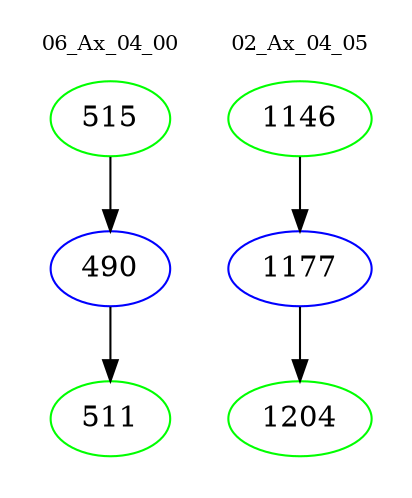 digraph{
subgraph cluster_0 {
color = white
label = "06_Ax_04_00";
fontsize=10;
T0_515 [label="515", color="green"]
T0_515 -> T0_490 [color="black"]
T0_490 [label="490", color="blue"]
T0_490 -> T0_511 [color="black"]
T0_511 [label="511", color="green"]
}
subgraph cluster_1 {
color = white
label = "02_Ax_04_05";
fontsize=10;
T1_1146 [label="1146", color="green"]
T1_1146 -> T1_1177 [color="black"]
T1_1177 [label="1177", color="blue"]
T1_1177 -> T1_1204 [color="black"]
T1_1204 [label="1204", color="green"]
}
}
